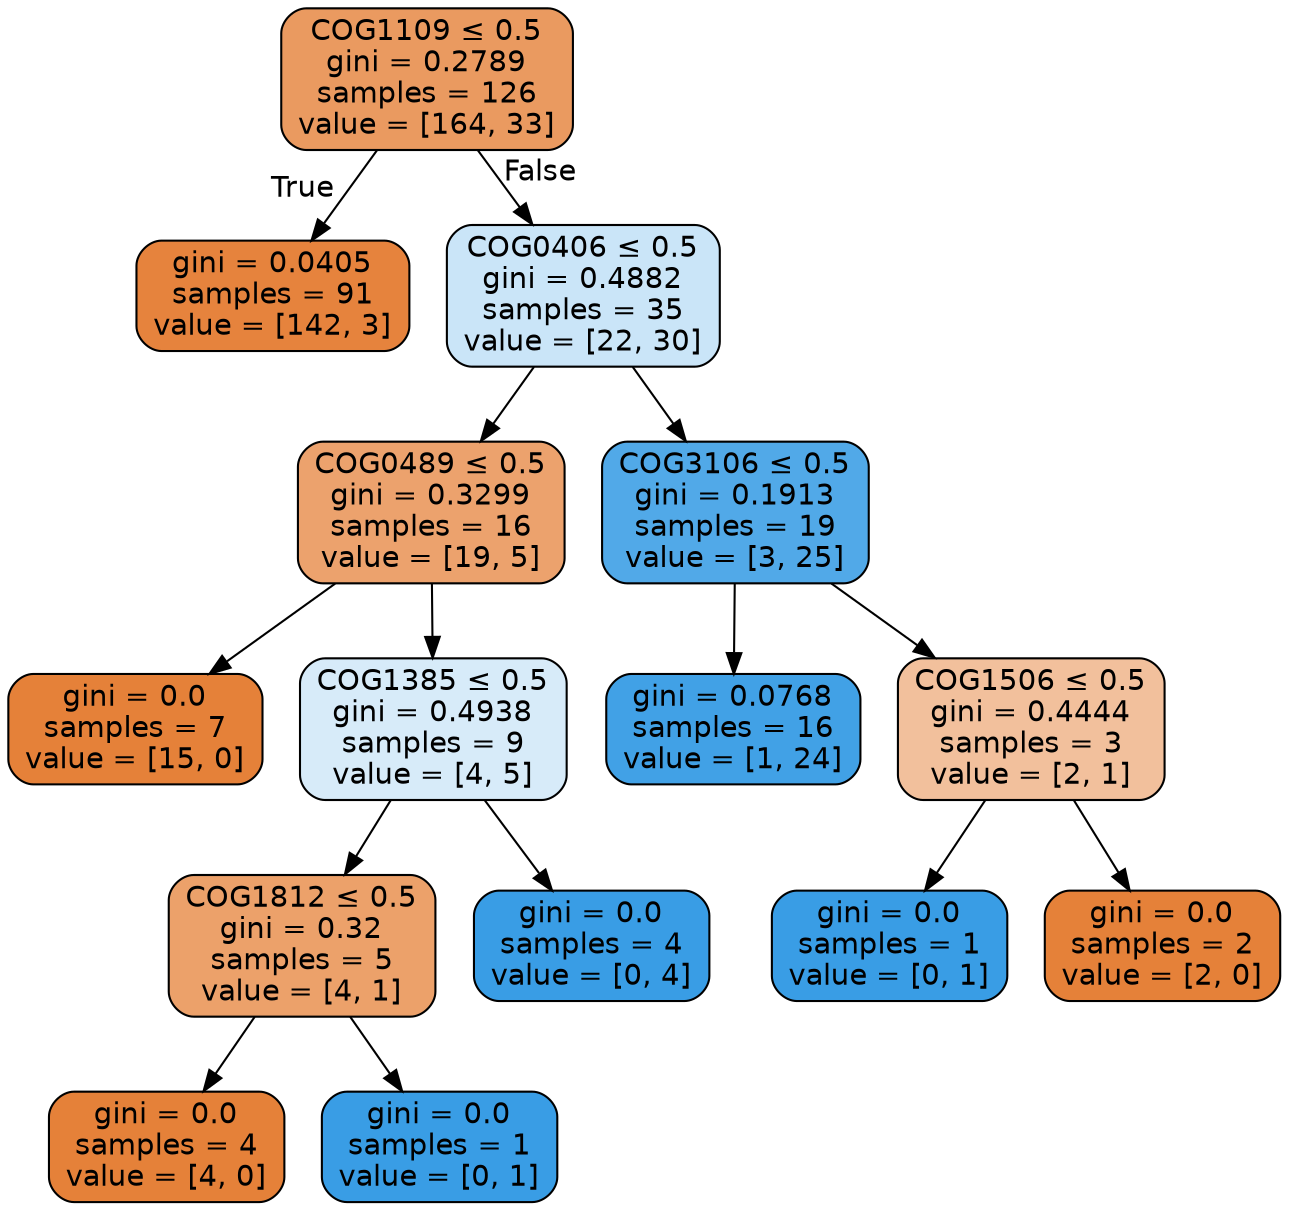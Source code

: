 digraph Tree {
node [shape=box, style="filled, rounded", color="black", fontname=helvetica] ;
edge [fontname=helvetica] ;
0 [label=<COG1109 &le; 0.5<br/>gini = 0.2789<br/>samples = 126<br/>value = [164, 33]>, fillcolor="#e58139cc"] ;
1 [label=<gini = 0.0405<br/>samples = 91<br/>value = [142, 3]>, fillcolor="#e58139fa"] ;
0 -> 1 [labeldistance=2.5, labelangle=45, headlabel="True"] ;
2 [label=<COG0406 &le; 0.5<br/>gini = 0.4882<br/>samples = 35<br/>value = [22, 30]>, fillcolor="#399de544"] ;
0 -> 2 [labeldistance=2.5, labelangle=-45, headlabel="False"] ;
3 [label=<COG0489 &le; 0.5<br/>gini = 0.3299<br/>samples = 16<br/>value = [19, 5]>, fillcolor="#e58139bc"] ;
2 -> 3 ;
4 [label=<gini = 0.0<br/>samples = 7<br/>value = [15, 0]>, fillcolor="#e58139ff"] ;
3 -> 4 ;
5 [label=<COG1385 &le; 0.5<br/>gini = 0.4938<br/>samples = 9<br/>value = [4, 5]>, fillcolor="#399de533"] ;
3 -> 5 ;
6 [label=<COG1812 &le; 0.5<br/>gini = 0.32<br/>samples = 5<br/>value = [4, 1]>, fillcolor="#e58139bf"] ;
5 -> 6 ;
7 [label=<gini = 0.0<br/>samples = 4<br/>value = [4, 0]>, fillcolor="#e58139ff"] ;
6 -> 7 ;
8 [label=<gini = 0.0<br/>samples = 1<br/>value = [0, 1]>, fillcolor="#399de5ff"] ;
6 -> 8 ;
9 [label=<gini = 0.0<br/>samples = 4<br/>value = [0, 4]>, fillcolor="#399de5ff"] ;
5 -> 9 ;
10 [label=<COG3106 &le; 0.5<br/>gini = 0.1913<br/>samples = 19<br/>value = [3, 25]>, fillcolor="#399de5e0"] ;
2 -> 10 ;
11 [label=<gini = 0.0768<br/>samples = 16<br/>value = [1, 24]>, fillcolor="#399de5f4"] ;
10 -> 11 ;
12 [label=<COG1506 &le; 0.5<br/>gini = 0.4444<br/>samples = 3<br/>value = [2, 1]>, fillcolor="#e581397f"] ;
10 -> 12 ;
13 [label=<gini = 0.0<br/>samples = 1<br/>value = [0, 1]>, fillcolor="#399de5ff"] ;
12 -> 13 ;
14 [label=<gini = 0.0<br/>samples = 2<br/>value = [2, 0]>, fillcolor="#e58139ff"] ;
12 -> 14 ;
}